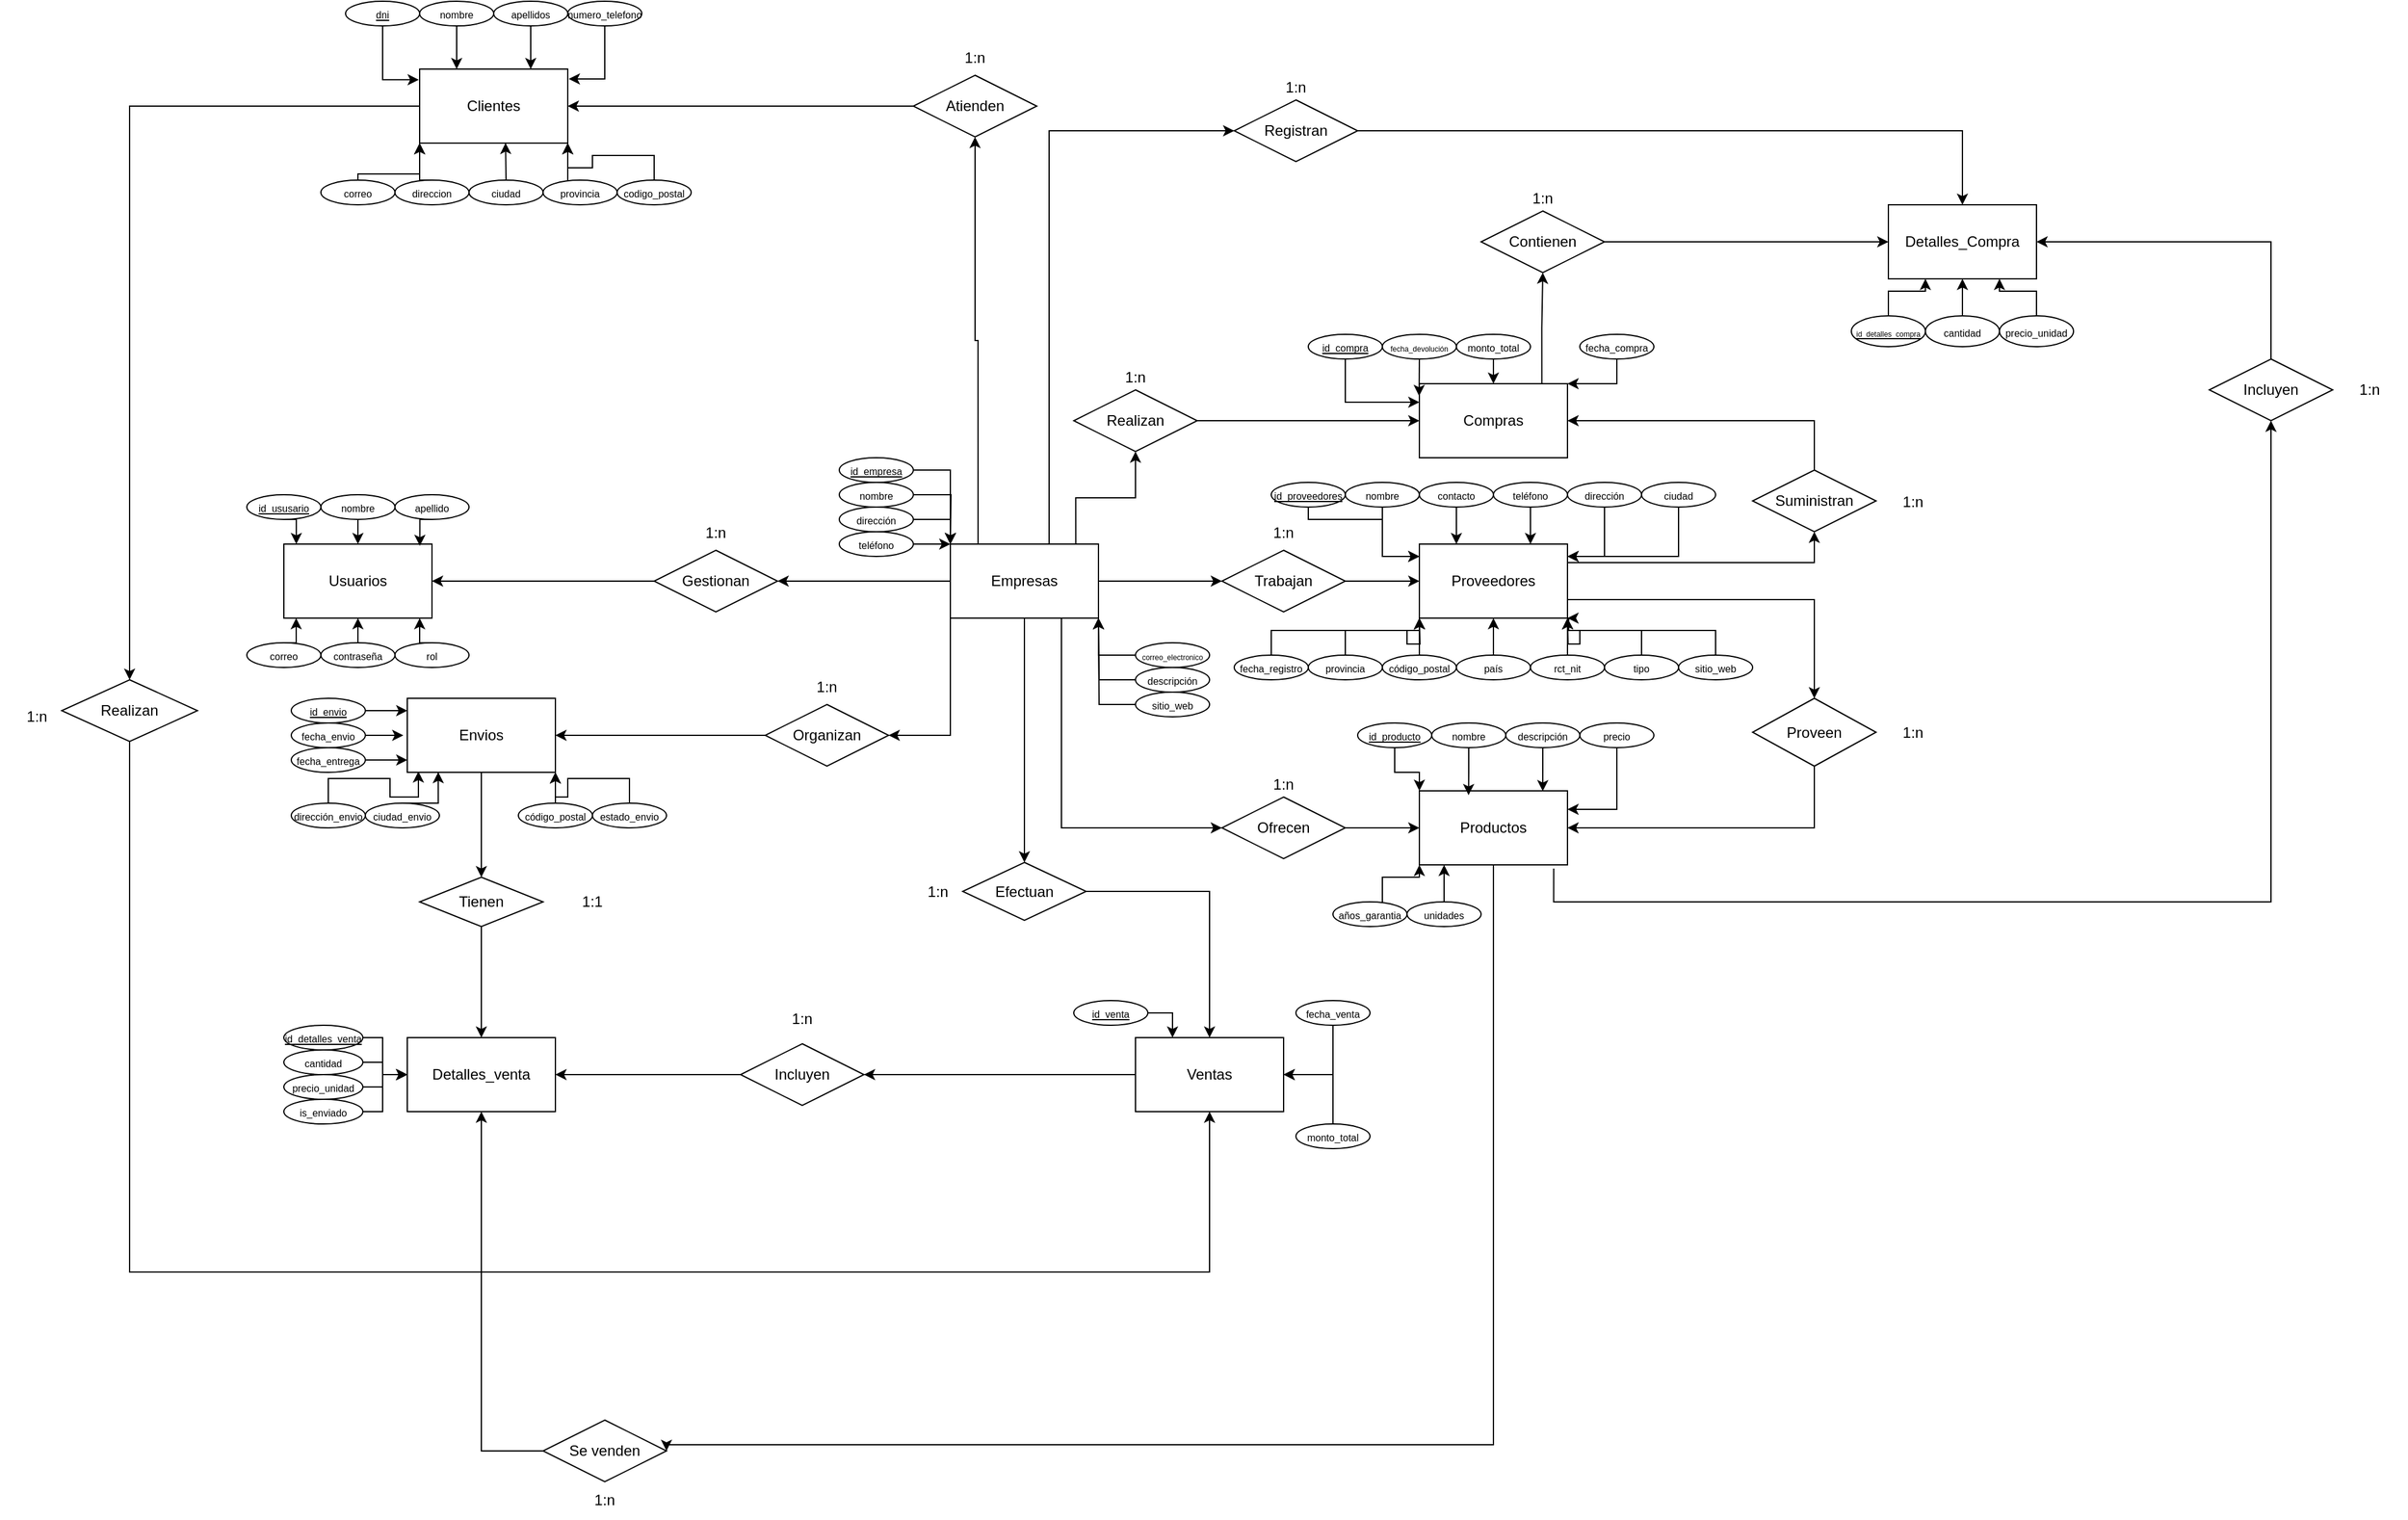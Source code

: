 <mxfile version="26.2.14">
  <diagram name="Página-1" id="iyX6btdqdAK2B7pVNfEv">
    <mxGraphModel dx="2570" dy="2477" grid="1" gridSize="10" guides="1" tooltips="1" connect="1" arrows="1" fold="1" page="1" pageScale="1" pageWidth="827" pageHeight="1169" math="0" shadow="0">
      <root>
        <mxCell id="0" />
        <mxCell id="1" parent="0" />
        <mxCell id="vxe2KzLnzvi5ExElpfic-13" value="" style="edgeStyle=orthogonalEdgeStyle;rounded=0;orthogonalLoop=1;jettySize=auto;html=1;" edge="1" parent="1" source="vxe2KzLnzvi5ExElpfic-1" target="vxe2KzLnzvi5ExElpfic-12">
          <mxGeometry relative="1" as="geometry" />
        </mxCell>
        <mxCell id="vxe2KzLnzvi5ExElpfic-16" value="" style="edgeStyle=orthogonalEdgeStyle;rounded=0;orthogonalLoop=1;jettySize=auto;html=1;exitX=0.187;exitY=0.053;exitDx=0;exitDy=0;exitPerimeter=0;" edge="1" parent="1" source="vxe2KzLnzvi5ExElpfic-1" target="vxe2KzLnzvi5ExElpfic-15">
          <mxGeometry relative="1" as="geometry" />
        </mxCell>
        <mxCell id="vxe2KzLnzvi5ExElpfic-20" value="" style="edgeStyle=orthogonalEdgeStyle;rounded=0;orthogonalLoop=1;jettySize=auto;html=1;" edge="1" parent="1" source="vxe2KzLnzvi5ExElpfic-1" target="vxe2KzLnzvi5ExElpfic-19">
          <mxGeometry relative="1" as="geometry" />
        </mxCell>
        <mxCell id="vxe2KzLnzvi5ExElpfic-23" style="edgeStyle=orthogonalEdgeStyle;rounded=0;orthogonalLoop=1;jettySize=auto;html=1;exitX=0.847;exitY=0.04;exitDx=0;exitDy=0;entryX=0.5;entryY=1;entryDx=0;entryDy=0;exitPerimeter=0;" edge="1" parent="1" source="vxe2KzLnzvi5ExElpfic-1" target="vxe2KzLnzvi5ExElpfic-22">
          <mxGeometry relative="1" as="geometry" />
        </mxCell>
        <mxCell id="vxe2KzLnzvi5ExElpfic-31" style="edgeStyle=orthogonalEdgeStyle;rounded=0;orthogonalLoop=1;jettySize=auto;html=1;exitX=0.75;exitY=1;exitDx=0;exitDy=0;entryX=0;entryY=0.5;entryDx=0;entryDy=0;" edge="1" parent="1" source="vxe2KzLnzvi5ExElpfic-1" target="vxe2KzLnzvi5ExElpfic-28">
          <mxGeometry relative="1" as="geometry" />
        </mxCell>
        <mxCell id="vxe2KzLnzvi5ExElpfic-43" style="edgeStyle=orthogonalEdgeStyle;rounded=0;orthogonalLoop=1;jettySize=auto;html=1;entryX=0;entryY=0.5;entryDx=0;entryDy=0;" edge="1" parent="1" source="vxe2KzLnzvi5ExElpfic-1" target="vxe2KzLnzvi5ExElpfic-42">
          <mxGeometry relative="1" as="geometry">
            <Array as="points">
              <mxPoint x="80" y="-85" />
            </Array>
          </mxGeometry>
        </mxCell>
        <mxCell id="vxe2KzLnzvi5ExElpfic-47" style="edgeStyle=orthogonalEdgeStyle;rounded=0;orthogonalLoop=1;jettySize=auto;html=1;entryX=0.5;entryY=0;entryDx=0;entryDy=0;" edge="1" parent="1" source="vxe2KzLnzvi5ExElpfic-1" target="vxe2KzLnzvi5ExElpfic-46">
          <mxGeometry relative="1" as="geometry" />
        </mxCell>
        <mxCell id="vxe2KzLnzvi5ExElpfic-55" style="edgeStyle=orthogonalEdgeStyle;rounded=0;orthogonalLoop=1;jettySize=auto;html=1;exitX=0;exitY=1;exitDx=0;exitDy=0;entryX=1;entryY=0.5;entryDx=0;entryDy=0;" edge="1" parent="1" source="vxe2KzLnzvi5ExElpfic-1" target="vxe2KzLnzvi5ExElpfic-54">
          <mxGeometry relative="1" as="geometry" />
        </mxCell>
        <mxCell id="vxe2KzLnzvi5ExElpfic-1" value="Empresas" style="rounded=0;whiteSpace=wrap;html=1;" vertex="1" parent="1">
          <mxGeometry y="250" width="120" height="60" as="geometry" />
        </mxCell>
        <mxCell id="vxe2KzLnzvi5ExElpfic-2" value="Usuarios" style="rounded=0;whiteSpace=wrap;html=1;" vertex="1" parent="1">
          <mxGeometry x="-540" y="250" width="120" height="60" as="geometry" />
        </mxCell>
        <mxCell id="vxe2KzLnzvi5ExElpfic-58" style="edgeStyle=orthogonalEdgeStyle;rounded=0;orthogonalLoop=1;jettySize=auto;html=1;exitX=0;exitY=0.5;exitDx=0;exitDy=0;" edge="1" parent="1" source="vxe2KzLnzvi5ExElpfic-3" target="vxe2KzLnzvi5ExElpfic-57">
          <mxGeometry relative="1" as="geometry" />
        </mxCell>
        <mxCell id="vxe2KzLnzvi5ExElpfic-3" value="Clientes" style="rounded=0;whiteSpace=wrap;html=1;" vertex="1" parent="1">
          <mxGeometry x="-430" y="-135" width="120" height="60" as="geometry" />
        </mxCell>
        <mxCell id="vxe2KzLnzvi5ExElpfic-26" style="edgeStyle=orthogonalEdgeStyle;rounded=0;orthogonalLoop=1;jettySize=auto;html=1;entryX=0.5;entryY=1;entryDx=0;entryDy=0;exitX=1;exitY=0.25;exitDx=0;exitDy=0;" edge="1" parent="1" source="vxe2KzLnzvi5ExElpfic-4" target="vxe2KzLnzvi5ExElpfic-25">
          <mxGeometry relative="1" as="geometry" />
        </mxCell>
        <mxCell id="vxe2KzLnzvi5ExElpfic-33" style="edgeStyle=orthogonalEdgeStyle;rounded=0;orthogonalLoop=1;jettySize=auto;html=1;exitX=1;exitY=0.75;exitDx=0;exitDy=0;entryX=0.5;entryY=0;entryDx=0;entryDy=0;" edge="1" parent="1" source="vxe2KzLnzvi5ExElpfic-4" target="vxe2KzLnzvi5ExElpfic-32">
          <mxGeometry relative="1" as="geometry" />
        </mxCell>
        <mxCell id="vxe2KzLnzvi5ExElpfic-4" value="Proveedores" style="rounded=0;whiteSpace=wrap;html=1;" vertex="1" parent="1">
          <mxGeometry x="380" y="250" width="120" height="60" as="geometry" />
        </mxCell>
        <mxCell id="vxe2KzLnzvi5ExElpfic-36" value="" style="edgeStyle=orthogonalEdgeStyle;rounded=0;orthogonalLoop=1;jettySize=auto;html=1;exitX=0.827;exitY=0.043;exitDx=0;exitDy=0;exitPerimeter=0;" edge="1" parent="1" source="vxe2KzLnzvi5ExElpfic-5" target="vxe2KzLnzvi5ExElpfic-35">
          <mxGeometry relative="1" as="geometry" />
        </mxCell>
        <mxCell id="vxe2KzLnzvi5ExElpfic-5" value="Compras" style="rounded=0;whiteSpace=wrap;html=1;" vertex="1" parent="1">
          <mxGeometry x="380" y="120" width="120" height="60" as="geometry" />
        </mxCell>
        <mxCell id="vxe2KzLnzvi5ExElpfic-68" style="edgeStyle=orthogonalEdgeStyle;rounded=0;orthogonalLoop=1;jettySize=auto;html=1;entryX=1;entryY=0.5;entryDx=0;entryDy=0;" edge="1" parent="1" source="vxe2KzLnzvi5ExElpfic-6" target="vxe2KzLnzvi5ExElpfic-65">
          <mxGeometry relative="1" as="geometry">
            <mxPoint x="-220" y="980" as="targetPoint" />
            <Array as="points">
              <mxPoint x="440" y="980" />
              <mxPoint x="-230" y="980" />
            </Array>
          </mxGeometry>
        </mxCell>
        <mxCell id="vxe2KzLnzvi5ExElpfic-6" value="Productos" style="rounded=0;whiteSpace=wrap;html=1;" vertex="1" parent="1">
          <mxGeometry x="380" y="450" width="120" height="60" as="geometry" />
        </mxCell>
        <mxCell id="vxe2KzLnzvi5ExElpfic-7" value="Detalles_Compra" style="rounded=0;whiteSpace=wrap;html=1;" vertex="1" parent="1">
          <mxGeometry x="760" y="-25" width="120" height="60" as="geometry" />
        </mxCell>
        <mxCell id="vxe2KzLnzvi5ExElpfic-60" style="edgeStyle=orthogonalEdgeStyle;rounded=0;orthogonalLoop=1;jettySize=auto;html=1;entryX=0.5;entryY=0;entryDx=0;entryDy=0;" edge="1" parent="1" source="vxe2KzLnzvi5ExElpfic-8" target="vxe2KzLnzvi5ExElpfic-50">
          <mxGeometry relative="1" as="geometry" />
        </mxCell>
        <mxCell id="vxe2KzLnzvi5ExElpfic-8" value="Envios" style="rounded=0;whiteSpace=wrap;html=1;" vertex="1" parent="1">
          <mxGeometry x="-440" y="375" width="120" height="60" as="geometry" />
        </mxCell>
        <mxCell id="vxe2KzLnzvi5ExElpfic-9" value="Ventas" style="rounded=0;whiteSpace=wrap;html=1;" vertex="1" parent="1">
          <mxGeometry x="150" y="650" width="120" height="60" as="geometry" />
        </mxCell>
        <mxCell id="vxe2KzLnzvi5ExElpfic-10" value="Detalles_venta" style="rounded=0;whiteSpace=wrap;html=1;" vertex="1" parent="1">
          <mxGeometry x="-440" y="650" width="120" height="60" as="geometry" />
        </mxCell>
        <mxCell id="vxe2KzLnzvi5ExElpfic-14" value="" style="edgeStyle=orthogonalEdgeStyle;rounded=0;orthogonalLoop=1;jettySize=auto;html=1;" edge="1" parent="1" source="vxe2KzLnzvi5ExElpfic-12" target="vxe2KzLnzvi5ExElpfic-2">
          <mxGeometry relative="1" as="geometry" />
        </mxCell>
        <mxCell id="vxe2KzLnzvi5ExElpfic-12" value="Gestionan" style="rhombus;whiteSpace=wrap;html=1;rounded=0;" vertex="1" parent="1">
          <mxGeometry x="-240" y="255" width="100" height="50" as="geometry" />
        </mxCell>
        <mxCell id="vxe2KzLnzvi5ExElpfic-17" style="edgeStyle=orthogonalEdgeStyle;rounded=0;orthogonalLoop=1;jettySize=auto;html=1;entryX=1;entryY=0.5;entryDx=0;entryDy=0;" edge="1" parent="1" source="vxe2KzLnzvi5ExElpfic-15" target="vxe2KzLnzvi5ExElpfic-3">
          <mxGeometry relative="1" as="geometry" />
        </mxCell>
        <mxCell id="vxe2KzLnzvi5ExElpfic-15" value="Atienden" style="rhombus;whiteSpace=wrap;html=1;rounded=0;" vertex="1" parent="1">
          <mxGeometry x="-30" y="-130" width="100" height="50" as="geometry" />
        </mxCell>
        <mxCell id="vxe2KzLnzvi5ExElpfic-21" style="edgeStyle=orthogonalEdgeStyle;rounded=0;orthogonalLoop=1;jettySize=auto;html=1;entryX=0;entryY=0.5;entryDx=0;entryDy=0;" edge="1" parent="1" source="vxe2KzLnzvi5ExElpfic-19" target="vxe2KzLnzvi5ExElpfic-4">
          <mxGeometry relative="1" as="geometry" />
        </mxCell>
        <mxCell id="vxe2KzLnzvi5ExElpfic-19" value="Trabajan" style="rhombus;whiteSpace=wrap;html=1;rounded=0;" vertex="1" parent="1">
          <mxGeometry x="220" y="255" width="100" height="50" as="geometry" />
        </mxCell>
        <mxCell id="vxe2KzLnzvi5ExElpfic-24" style="edgeStyle=orthogonalEdgeStyle;rounded=0;orthogonalLoop=1;jettySize=auto;html=1;entryX=0;entryY=0.5;entryDx=0;entryDy=0;" edge="1" parent="1" source="vxe2KzLnzvi5ExElpfic-22" target="vxe2KzLnzvi5ExElpfic-5">
          <mxGeometry relative="1" as="geometry" />
        </mxCell>
        <mxCell id="vxe2KzLnzvi5ExElpfic-22" value="Realizan" style="rhombus;whiteSpace=wrap;html=1;" vertex="1" parent="1">
          <mxGeometry x="100" y="125" width="100" height="50" as="geometry" />
        </mxCell>
        <mxCell id="vxe2KzLnzvi5ExElpfic-27" style="edgeStyle=orthogonalEdgeStyle;rounded=0;orthogonalLoop=1;jettySize=auto;html=1;entryX=1;entryY=0.5;entryDx=0;entryDy=0;exitX=0.5;exitY=0;exitDx=0;exitDy=0;" edge="1" parent="1" source="vxe2KzLnzvi5ExElpfic-25" target="vxe2KzLnzvi5ExElpfic-5">
          <mxGeometry relative="1" as="geometry" />
        </mxCell>
        <mxCell id="vxe2KzLnzvi5ExElpfic-25" value="Suministran" style="rhombus;whiteSpace=wrap;html=1;" vertex="1" parent="1">
          <mxGeometry x="650" y="190" width="100" height="50" as="geometry" />
        </mxCell>
        <mxCell id="vxe2KzLnzvi5ExElpfic-30" style="edgeStyle=orthogonalEdgeStyle;rounded=0;orthogonalLoop=1;jettySize=auto;html=1;" edge="1" parent="1" source="vxe2KzLnzvi5ExElpfic-28" target="vxe2KzLnzvi5ExElpfic-6">
          <mxGeometry relative="1" as="geometry">
            <Array as="points">
              <mxPoint x="330" y="480" />
              <mxPoint x="330" y="480" />
            </Array>
          </mxGeometry>
        </mxCell>
        <mxCell id="vxe2KzLnzvi5ExElpfic-28" value="Ofrecen" style="rhombus;whiteSpace=wrap;html=1;" vertex="1" parent="1">
          <mxGeometry x="220" y="455" width="100" height="50" as="geometry" />
        </mxCell>
        <mxCell id="vxe2KzLnzvi5ExElpfic-34" style="edgeStyle=orthogonalEdgeStyle;rounded=0;orthogonalLoop=1;jettySize=auto;html=1;entryX=1;entryY=0.5;entryDx=0;entryDy=0;" edge="1" parent="1" source="vxe2KzLnzvi5ExElpfic-32" target="vxe2KzLnzvi5ExElpfic-6">
          <mxGeometry relative="1" as="geometry">
            <Array as="points">
              <mxPoint x="700" y="480" />
            </Array>
          </mxGeometry>
        </mxCell>
        <mxCell id="vxe2KzLnzvi5ExElpfic-32" value="Proveen" style="rhombus;whiteSpace=wrap;html=1;" vertex="1" parent="1">
          <mxGeometry x="650" y="375" width="100" height="55" as="geometry" />
        </mxCell>
        <mxCell id="vxe2KzLnzvi5ExElpfic-37" style="edgeStyle=orthogonalEdgeStyle;rounded=0;orthogonalLoop=1;jettySize=auto;html=1;exitX=1;exitY=0.5;exitDx=0;exitDy=0;entryX=0;entryY=0.5;entryDx=0;entryDy=0;" edge="1" parent="1" source="vxe2KzLnzvi5ExElpfic-35" target="vxe2KzLnzvi5ExElpfic-7">
          <mxGeometry relative="1" as="geometry" />
        </mxCell>
        <mxCell id="vxe2KzLnzvi5ExElpfic-35" value="Contienen" style="rhombus;whiteSpace=wrap;html=1;rounded=0;" vertex="1" parent="1">
          <mxGeometry x="430" y="-20" width="100" height="50" as="geometry" />
        </mxCell>
        <mxCell id="vxe2KzLnzvi5ExElpfic-38" style="edgeStyle=orthogonalEdgeStyle;rounded=0;orthogonalLoop=1;jettySize=auto;html=1;exitX=0.907;exitY=1.05;exitDx=0;exitDy=0;exitPerimeter=0;entryX=0.5;entryY=1;entryDx=0;entryDy=0;" edge="1" parent="1" source="vxe2KzLnzvi5ExElpfic-6" target="vxe2KzLnzvi5ExElpfic-39">
          <mxGeometry relative="1" as="geometry">
            <mxPoint x="510" y="40" as="targetPoint" />
            <Array as="points">
              <mxPoint x="489" y="540" />
              <mxPoint x="1070" y="540" />
            </Array>
          </mxGeometry>
        </mxCell>
        <mxCell id="vxe2KzLnzvi5ExElpfic-40" style="edgeStyle=orthogonalEdgeStyle;rounded=0;orthogonalLoop=1;jettySize=auto;html=1;exitX=0.5;exitY=0;exitDx=0;exitDy=0;entryX=1;entryY=0.5;entryDx=0;entryDy=0;" edge="1" parent="1" source="vxe2KzLnzvi5ExElpfic-39" target="vxe2KzLnzvi5ExElpfic-7">
          <mxGeometry relative="1" as="geometry" />
        </mxCell>
        <mxCell id="vxe2KzLnzvi5ExElpfic-39" value="Incluyen" style="rhombus;whiteSpace=wrap;html=1;" vertex="1" parent="1">
          <mxGeometry x="1020" y="100" width="100" height="50" as="geometry" />
        </mxCell>
        <mxCell id="vxe2KzLnzvi5ExElpfic-44" style="edgeStyle=orthogonalEdgeStyle;rounded=0;orthogonalLoop=1;jettySize=auto;html=1;exitX=1;exitY=0.5;exitDx=0;exitDy=0;" edge="1" parent="1" source="vxe2KzLnzvi5ExElpfic-42" target="vxe2KzLnzvi5ExElpfic-7">
          <mxGeometry relative="1" as="geometry" />
        </mxCell>
        <mxCell id="vxe2KzLnzvi5ExElpfic-42" value="Registran" style="rhombus;whiteSpace=wrap;html=1;" vertex="1" parent="1">
          <mxGeometry x="230" y="-110" width="100" height="50" as="geometry" />
        </mxCell>
        <mxCell id="vxe2KzLnzvi5ExElpfic-48" style="edgeStyle=orthogonalEdgeStyle;rounded=0;orthogonalLoop=1;jettySize=auto;html=1;entryX=0.5;entryY=0;entryDx=0;entryDy=0;" edge="1" parent="1" source="vxe2KzLnzvi5ExElpfic-46" target="vxe2KzLnzvi5ExElpfic-9">
          <mxGeometry relative="1" as="geometry" />
        </mxCell>
        <mxCell id="vxe2KzLnzvi5ExElpfic-46" value="Efectuan" style="rhombus;whiteSpace=wrap;html=1;" vertex="1" parent="1">
          <mxGeometry x="10" y="508" width="100" height="47" as="geometry" />
        </mxCell>
        <mxCell id="vxe2KzLnzvi5ExElpfic-61" style="edgeStyle=orthogonalEdgeStyle;rounded=0;orthogonalLoop=1;jettySize=auto;html=1;exitX=0.5;exitY=1;exitDx=0;exitDy=0;entryX=0.5;entryY=0;entryDx=0;entryDy=0;" edge="1" parent="1" source="vxe2KzLnzvi5ExElpfic-50" target="vxe2KzLnzvi5ExElpfic-10">
          <mxGeometry relative="1" as="geometry" />
        </mxCell>
        <mxCell id="vxe2KzLnzvi5ExElpfic-50" value="Tienen" style="rhombus;whiteSpace=wrap;html=1;" vertex="1" parent="1">
          <mxGeometry x="-430" y="520" width="100" height="40" as="geometry" />
        </mxCell>
        <mxCell id="vxe2KzLnzvi5ExElpfic-56" style="edgeStyle=orthogonalEdgeStyle;rounded=0;orthogonalLoop=1;jettySize=auto;html=1;exitX=0;exitY=0.5;exitDx=0;exitDy=0;entryX=1;entryY=0.5;entryDx=0;entryDy=0;" edge="1" parent="1" source="vxe2KzLnzvi5ExElpfic-54" target="vxe2KzLnzvi5ExElpfic-8">
          <mxGeometry relative="1" as="geometry" />
        </mxCell>
        <mxCell id="vxe2KzLnzvi5ExElpfic-54" value="Organizan" style="rhombus;whiteSpace=wrap;html=1;" vertex="1" parent="1">
          <mxGeometry x="-150" y="380" width="100" height="50" as="geometry" />
        </mxCell>
        <mxCell id="vxe2KzLnzvi5ExElpfic-59" style="edgeStyle=orthogonalEdgeStyle;rounded=0;orthogonalLoop=1;jettySize=auto;html=1;exitX=0.5;exitY=1;exitDx=0;exitDy=0;entryX=0.5;entryY=1;entryDx=0;entryDy=0;" edge="1" parent="1" source="vxe2KzLnzvi5ExElpfic-57" target="vxe2KzLnzvi5ExElpfic-9">
          <mxGeometry relative="1" as="geometry">
            <Array as="points">
              <mxPoint x="-665" y="840" />
              <mxPoint x="210" y="840" />
            </Array>
          </mxGeometry>
        </mxCell>
        <mxCell id="vxe2KzLnzvi5ExElpfic-57" value="Realizan" style="rhombus;whiteSpace=wrap;html=1;" vertex="1" parent="1">
          <mxGeometry x="-720" y="360" width="110" height="50" as="geometry" />
        </mxCell>
        <mxCell id="vxe2KzLnzvi5ExElpfic-64" style="edgeStyle=orthogonalEdgeStyle;rounded=0;orthogonalLoop=1;jettySize=auto;html=1;exitX=0;exitY=0.5;exitDx=0;exitDy=0;entryX=1;entryY=0.5;entryDx=0;entryDy=0;" edge="1" parent="1" source="vxe2KzLnzvi5ExElpfic-62" target="vxe2KzLnzvi5ExElpfic-10">
          <mxGeometry relative="1" as="geometry" />
        </mxCell>
        <mxCell id="vxe2KzLnzvi5ExElpfic-62" value="Incluyen" style="rhombus;whiteSpace=wrap;html=1;" vertex="1" parent="1">
          <mxGeometry x="-170" y="655" width="100" height="50" as="geometry" />
        </mxCell>
        <mxCell id="vxe2KzLnzvi5ExElpfic-63" style="edgeStyle=orthogonalEdgeStyle;rounded=0;orthogonalLoop=1;jettySize=auto;html=1;entryX=1;entryY=0.5;entryDx=0;entryDy=0;" edge="1" parent="1" source="vxe2KzLnzvi5ExElpfic-9" target="vxe2KzLnzvi5ExElpfic-62">
          <mxGeometry relative="1" as="geometry" />
        </mxCell>
        <mxCell id="vxe2KzLnzvi5ExElpfic-69" style="edgeStyle=orthogonalEdgeStyle;rounded=0;orthogonalLoop=1;jettySize=auto;html=1;entryX=0.5;entryY=1;entryDx=0;entryDy=0;" edge="1" parent="1" source="vxe2KzLnzvi5ExElpfic-65" target="vxe2KzLnzvi5ExElpfic-10">
          <mxGeometry relative="1" as="geometry">
            <Array as="points">
              <mxPoint x="-380" y="985" />
            </Array>
          </mxGeometry>
        </mxCell>
        <mxCell id="vxe2KzLnzvi5ExElpfic-65" value="Se venden" style="rhombus;whiteSpace=wrap;html=1;rounded=0;" vertex="1" parent="1">
          <mxGeometry x="-330" y="960" width="100" height="50" as="geometry" />
        </mxCell>
        <mxCell id="vxe2KzLnzvi5ExElpfic-85" style="edgeStyle=orthogonalEdgeStyle;rounded=0;orthogonalLoop=1;jettySize=auto;html=1;exitX=0;exitY=0.5;exitDx=0;exitDy=0;entryX=1;entryY=1;entryDx=0;entryDy=0;" edge="1" parent="1" source="vxe2KzLnzvi5ExElpfic-74" target="vxe2KzLnzvi5ExElpfic-1">
          <mxGeometry relative="1" as="geometry" />
        </mxCell>
        <mxCell id="vxe2KzLnzvi5ExElpfic-74" value="&lt;font style=&quot;font-size: 6px;&quot;&gt;correo_electronico&lt;/font&gt;" style="ellipse;whiteSpace=wrap;html=1;" vertex="1" parent="1">
          <mxGeometry x="150" y="330" width="60" height="20" as="geometry" />
        </mxCell>
        <mxCell id="vxe2KzLnzvi5ExElpfic-86" style="edgeStyle=orthogonalEdgeStyle;rounded=0;orthogonalLoop=1;jettySize=auto;html=1;exitX=0;exitY=0.5;exitDx=0;exitDy=0;" edge="1" parent="1" source="vxe2KzLnzvi5ExElpfic-75">
          <mxGeometry relative="1" as="geometry">
            <mxPoint x="120" y="310" as="targetPoint" />
          </mxGeometry>
        </mxCell>
        <mxCell id="vxe2KzLnzvi5ExElpfic-75" value="&lt;font style=&quot;font-size: 8px;&quot;&gt;descripción&lt;/font&gt;" style="ellipse;whiteSpace=wrap;html=1;" vertex="1" parent="1">
          <mxGeometry x="150" y="350" width="60" height="20" as="geometry" />
        </mxCell>
        <mxCell id="vxe2KzLnzvi5ExElpfic-87" style="edgeStyle=orthogonalEdgeStyle;rounded=0;orthogonalLoop=1;jettySize=auto;html=1;exitX=0;exitY=0.5;exitDx=0;exitDy=0;" edge="1" parent="1" source="vxe2KzLnzvi5ExElpfic-76">
          <mxGeometry relative="1" as="geometry">
            <mxPoint x="120" y="310" as="targetPoint" />
          </mxGeometry>
        </mxCell>
        <mxCell id="vxe2KzLnzvi5ExElpfic-76" value="&lt;font style=&quot;font-size: 8px;&quot;&gt;sitio_web&lt;/font&gt;" style="ellipse;whiteSpace=wrap;html=1;" vertex="1" parent="1">
          <mxGeometry x="150" y="370" width="60" height="20" as="geometry" />
        </mxCell>
        <mxCell id="vxe2KzLnzvi5ExElpfic-81" style="edgeStyle=orthogonalEdgeStyle;rounded=0;orthogonalLoop=1;jettySize=auto;html=1;exitX=1;exitY=0.5;exitDx=0;exitDy=0;entryX=0;entryY=0;entryDx=0;entryDy=0;" edge="1" parent="1" source="vxe2KzLnzvi5ExElpfic-77" target="vxe2KzLnzvi5ExElpfic-1">
          <mxGeometry relative="1" as="geometry" />
        </mxCell>
        <mxCell id="vxe2KzLnzvi5ExElpfic-77" value="&lt;font style=&quot;font-size: 8px;&quot;&gt;&lt;u&gt;id_empresa&lt;/u&gt;&lt;/font&gt;" style="ellipse;whiteSpace=wrap;html=1;" vertex="1" parent="1">
          <mxGeometry x="-90" y="180" width="60" height="20" as="geometry" />
        </mxCell>
        <mxCell id="vxe2KzLnzvi5ExElpfic-82" style="edgeStyle=orthogonalEdgeStyle;rounded=0;orthogonalLoop=1;jettySize=auto;html=1;exitX=1;exitY=0.5;exitDx=0;exitDy=0;" edge="1" parent="1" source="vxe2KzLnzvi5ExElpfic-78">
          <mxGeometry relative="1" as="geometry">
            <mxPoint y="250" as="targetPoint" />
          </mxGeometry>
        </mxCell>
        <mxCell id="vxe2KzLnzvi5ExElpfic-78" value="&lt;font style=&quot;font-size: 8px;&quot;&gt;nombre&lt;/font&gt;" style="ellipse;whiteSpace=wrap;html=1;" vertex="1" parent="1">
          <mxGeometry x="-90" y="200" width="60" height="20" as="geometry" />
        </mxCell>
        <mxCell id="vxe2KzLnzvi5ExElpfic-83" style="edgeStyle=orthogonalEdgeStyle;rounded=0;orthogonalLoop=1;jettySize=auto;html=1;exitX=1;exitY=0.5;exitDx=0;exitDy=0;" edge="1" parent="1" source="vxe2KzLnzvi5ExElpfic-79">
          <mxGeometry relative="1" as="geometry">
            <mxPoint y="250" as="targetPoint" />
          </mxGeometry>
        </mxCell>
        <mxCell id="vxe2KzLnzvi5ExElpfic-79" value="&lt;font style=&quot;font-size: 8px;&quot;&gt;dirección&lt;/font&gt;" style="ellipse;whiteSpace=wrap;html=1;" vertex="1" parent="1">
          <mxGeometry x="-90" y="220" width="60" height="20" as="geometry" />
        </mxCell>
        <mxCell id="vxe2KzLnzvi5ExElpfic-84" style="edgeStyle=orthogonalEdgeStyle;rounded=0;orthogonalLoop=1;jettySize=auto;html=1;exitX=1;exitY=0.5;exitDx=0;exitDy=0;" edge="1" parent="1" source="vxe2KzLnzvi5ExElpfic-80">
          <mxGeometry relative="1" as="geometry">
            <mxPoint y="250" as="targetPoint" />
          </mxGeometry>
        </mxCell>
        <mxCell id="vxe2KzLnzvi5ExElpfic-80" value="&lt;font style=&quot;font-size: 8px;&quot;&gt;teléfono&lt;/font&gt;" style="ellipse;whiteSpace=wrap;html=1;" vertex="1" parent="1">
          <mxGeometry x="-90" y="240" width="60" height="20" as="geometry" />
        </mxCell>
        <mxCell id="vxe2KzLnzvi5ExElpfic-90" value="&lt;font style=&quot;font-size: 8px;&quot;&gt;rol&lt;/font&gt;" style="ellipse;whiteSpace=wrap;html=1;" vertex="1" parent="1">
          <mxGeometry x="-450" y="330" width="60" height="20" as="geometry" />
        </mxCell>
        <mxCell id="vxe2KzLnzvi5ExElpfic-103" style="edgeStyle=orthogonalEdgeStyle;rounded=0;orthogonalLoop=1;jettySize=auto;html=1;exitX=0.5;exitY=0;exitDx=0;exitDy=0;entryX=0.5;entryY=1;entryDx=0;entryDy=0;" edge="1" parent="1" source="vxe2KzLnzvi5ExElpfic-91" target="vxe2KzLnzvi5ExElpfic-2">
          <mxGeometry relative="1" as="geometry" />
        </mxCell>
        <mxCell id="vxe2KzLnzvi5ExElpfic-91" value="&lt;font style=&quot;font-size: 8px;&quot;&gt;contraseña&lt;/font&gt;" style="ellipse;whiteSpace=wrap;html=1;" vertex="1" parent="1">
          <mxGeometry x="-510" y="330" width="60" height="20" as="geometry" />
        </mxCell>
        <mxCell id="vxe2KzLnzvi5ExElpfic-92" value="&lt;font style=&quot;font-size: 8px;&quot;&gt;correo&lt;/font&gt;" style="ellipse;whiteSpace=wrap;html=1;" vertex="1" parent="1">
          <mxGeometry x="-570" y="330" width="60" height="20" as="geometry" />
        </mxCell>
        <mxCell id="vxe2KzLnzvi5ExElpfic-93" value="&lt;font style=&quot;font-size: 8px;&quot;&gt;&lt;u&gt;id_ususario&lt;/u&gt;&lt;/font&gt;" style="ellipse;whiteSpace=wrap;html=1;" vertex="1" parent="1">
          <mxGeometry x="-570" y="210" width="60" height="20" as="geometry" />
        </mxCell>
        <mxCell id="vxe2KzLnzvi5ExElpfic-101" style="edgeStyle=orthogonalEdgeStyle;rounded=0;orthogonalLoop=1;jettySize=auto;html=1;exitX=0.5;exitY=1;exitDx=0;exitDy=0;entryX=0.5;entryY=0;entryDx=0;entryDy=0;" edge="1" parent="1" source="vxe2KzLnzvi5ExElpfic-94" target="vxe2KzLnzvi5ExElpfic-2">
          <mxGeometry relative="1" as="geometry" />
        </mxCell>
        <mxCell id="vxe2KzLnzvi5ExElpfic-94" value="&lt;font style=&quot;font-size: 8px;&quot;&gt;nombre&lt;/font&gt;" style="ellipse;whiteSpace=wrap;html=1;" vertex="1" parent="1">
          <mxGeometry x="-510" y="210" width="60" height="20" as="geometry" />
        </mxCell>
        <mxCell id="vxe2KzLnzvi5ExElpfic-96" value="&lt;font style=&quot;font-size: 8px;&quot;&gt;apellido&lt;/font&gt;" style="ellipse;whiteSpace=wrap;html=1;" vertex="1" parent="1">
          <mxGeometry x="-450" y="210" width="60" height="20" as="geometry" />
        </mxCell>
        <mxCell id="vxe2KzLnzvi5ExElpfic-98" style="edgeStyle=orthogonalEdgeStyle;rounded=0;orthogonalLoop=1;jettySize=auto;html=1;exitX=0.5;exitY=1;exitDx=0;exitDy=0;entryX=0.084;entryY=0;entryDx=0;entryDy=0;entryPerimeter=0;" edge="1" parent="1" source="vxe2KzLnzvi5ExElpfic-93" target="vxe2KzLnzvi5ExElpfic-2">
          <mxGeometry relative="1" as="geometry" />
        </mxCell>
        <mxCell id="vxe2KzLnzvi5ExElpfic-100" style="edgeStyle=orthogonalEdgeStyle;rounded=0;orthogonalLoop=1;jettySize=auto;html=1;exitX=0.5;exitY=1;exitDx=0;exitDy=0;entryX=0.918;entryY=0.024;entryDx=0;entryDy=0;entryPerimeter=0;" edge="1" parent="1" source="vxe2KzLnzvi5ExElpfic-96" target="vxe2KzLnzvi5ExElpfic-2">
          <mxGeometry relative="1" as="geometry" />
        </mxCell>
        <mxCell id="vxe2KzLnzvi5ExElpfic-104" style="edgeStyle=orthogonalEdgeStyle;rounded=0;orthogonalLoop=1;jettySize=auto;html=1;exitX=0.5;exitY=0;exitDx=0;exitDy=0;entryX=0.083;entryY=1;entryDx=0;entryDy=0;entryPerimeter=0;" edge="1" parent="1" source="vxe2KzLnzvi5ExElpfic-92" target="vxe2KzLnzvi5ExElpfic-2">
          <mxGeometry relative="1" as="geometry" />
        </mxCell>
        <mxCell id="vxe2KzLnzvi5ExElpfic-105" style="edgeStyle=orthogonalEdgeStyle;rounded=0;orthogonalLoop=1;jettySize=auto;html=1;exitX=0.5;exitY=0;exitDx=0;exitDy=0;entryX=0.917;entryY=1;entryDx=0;entryDy=0;entryPerimeter=0;" edge="1" parent="1" source="vxe2KzLnzvi5ExElpfic-90" target="vxe2KzLnzvi5ExElpfic-2">
          <mxGeometry relative="1" as="geometry" />
        </mxCell>
        <mxCell id="vxe2KzLnzvi5ExElpfic-128" style="edgeStyle=orthogonalEdgeStyle;rounded=0;orthogonalLoop=1;jettySize=auto;html=1;exitX=0.5;exitY=0;exitDx=0;exitDy=0;entryX=1;entryY=1;entryDx=0;entryDy=0;" edge="1" parent="1" source="vxe2KzLnzvi5ExElpfic-110" target="vxe2KzLnzvi5ExElpfic-3">
          <mxGeometry relative="1" as="geometry">
            <mxPoint x="-310" y="-70" as="targetPoint" />
          </mxGeometry>
        </mxCell>
        <mxCell id="vxe2KzLnzvi5ExElpfic-110" value="&lt;font style=&quot;font-size: 8px;&quot;&gt;codigo_postal&lt;/font&gt;" style="ellipse;whiteSpace=wrap;html=1;" vertex="1" parent="1">
          <mxGeometry x="-270" y="-45" width="60" height="20" as="geometry" />
        </mxCell>
        <mxCell id="vxe2KzLnzvi5ExElpfic-125" style="edgeStyle=orthogonalEdgeStyle;rounded=0;orthogonalLoop=1;jettySize=auto;html=1;entryX=0;entryY=1;entryDx=0;entryDy=0;" edge="1" parent="1" source="vxe2KzLnzvi5ExElpfic-111" target="vxe2KzLnzvi5ExElpfic-3">
          <mxGeometry relative="1" as="geometry">
            <Array as="points">
              <mxPoint x="-480" y="-50" />
              <mxPoint x="-430" y="-50" />
            </Array>
          </mxGeometry>
        </mxCell>
        <mxCell id="vxe2KzLnzvi5ExElpfic-111" value="&lt;font style=&quot;font-size: 8px;&quot;&gt;correo&lt;/font&gt;" style="ellipse;whiteSpace=wrap;html=1;" vertex="1" parent="1">
          <mxGeometry x="-510" y="-45" width="60" height="20" as="geometry" />
        </mxCell>
        <mxCell id="vxe2KzLnzvi5ExElpfic-124" style="edgeStyle=orthogonalEdgeStyle;rounded=0;orthogonalLoop=1;jettySize=auto;html=1;exitX=0.5;exitY=0;exitDx=0;exitDy=0;entryX=0;entryY=1;entryDx=0;entryDy=0;" edge="1" parent="1" source="vxe2KzLnzvi5ExElpfic-112" target="vxe2KzLnzvi5ExElpfic-3">
          <mxGeometry relative="1" as="geometry">
            <mxPoint x="-430" y="-70" as="targetPoint" />
            <Array as="points">
              <mxPoint x="-430" y="-45" />
            </Array>
          </mxGeometry>
        </mxCell>
        <mxCell id="vxe2KzLnzvi5ExElpfic-112" value="&lt;font style=&quot;font-size: 8px;&quot;&gt;direccion&lt;/font&gt;" style="ellipse;whiteSpace=wrap;html=1;" vertex="1" parent="1">
          <mxGeometry x="-450" y="-45" width="60" height="20" as="geometry" />
        </mxCell>
        <mxCell id="vxe2KzLnzvi5ExElpfic-113" value="&lt;font style=&quot;font-size: 8px;&quot;&gt;ciudad&lt;/font&gt;" style="ellipse;whiteSpace=wrap;html=1;" vertex="1" parent="1">
          <mxGeometry x="-390" y="-45" width="60" height="20" as="geometry" />
        </mxCell>
        <mxCell id="vxe2KzLnzvi5ExElpfic-127" style="edgeStyle=orthogonalEdgeStyle;rounded=0;orthogonalLoop=1;jettySize=auto;html=1;entryX=1;entryY=1;entryDx=0;entryDy=0;" edge="1" parent="1" source="vxe2KzLnzvi5ExElpfic-114" target="vxe2KzLnzvi5ExElpfic-3">
          <mxGeometry relative="1" as="geometry">
            <Array as="points">
              <mxPoint x="-310" y="-50" />
              <mxPoint x="-310" y="-50" />
            </Array>
          </mxGeometry>
        </mxCell>
        <mxCell id="vxe2KzLnzvi5ExElpfic-114" value="&lt;font style=&quot;font-size: 8px;&quot;&gt;provincia&lt;/font&gt;" style="ellipse;whiteSpace=wrap;html=1;" vertex="1" parent="1">
          <mxGeometry x="-330" y="-45" width="60" height="20" as="geometry" />
        </mxCell>
        <mxCell id="vxe2KzLnzvi5ExElpfic-122" style="edgeStyle=orthogonalEdgeStyle;rounded=0;orthogonalLoop=1;jettySize=auto;html=1;entryX=1.007;entryY=0.133;entryDx=0;entryDy=0;entryPerimeter=0;" edge="1" parent="1" source="vxe2KzLnzvi5ExElpfic-115" target="vxe2KzLnzvi5ExElpfic-3">
          <mxGeometry relative="1" as="geometry" />
        </mxCell>
        <mxCell id="vxe2KzLnzvi5ExElpfic-115" value="&lt;font style=&quot;font-size: 8px;&quot;&gt;numero_telefono&lt;/font&gt;" style="ellipse;whiteSpace=wrap;html=1;" vertex="1" parent="1">
          <mxGeometry x="-310" y="-190" width="60" height="20" as="geometry" />
        </mxCell>
        <mxCell id="vxe2KzLnzvi5ExElpfic-121" style="edgeStyle=orthogonalEdgeStyle;rounded=0;orthogonalLoop=1;jettySize=auto;html=1;entryX=0.75;entryY=0;entryDx=0;entryDy=0;" edge="1" parent="1" source="vxe2KzLnzvi5ExElpfic-116" target="vxe2KzLnzvi5ExElpfic-3">
          <mxGeometry relative="1" as="geometry" />
        </mxCell>
        <mxCell id="vxe2KzLnzvi5ExElpfic-116" value="&lt;font style=&quot;font-size: 8px;&quot;&gt;apellidos&lt;/font&gt;" style="ellipse;whiteSpace=wrap;html=1;" vertex="1" parent="1">
          <mxGeometry x="-370" y="-190" width="60" height="20" as="geometry" />
        </mxCell>
        <mxCell id="vxe2KzLnzvi5ExElpfic-117" value="&lt;font style=&quot;font-size: 8px;&quot;&gt;&lt;u&gt;dni&lt;/u&gt;&lt;/font&gt;" style="ellipse;whiteSpace=wrap;html=1;" vertex="1" parent="1">
          <mxGeometry x="-490" y="-190" width="60" height="20" as="geometry" />
        </mxCell>
        <mxCell id="vxe2KzLnzvi5ExElpfic-120" style="edgeStyle=orthogonalEdgeStyle;rounded=0;orthogonalLoop=1;jettySize=auto;html=1;exitX=0.5;exitY=1;exitDx=0;exitDy=0;entryX=0.25;entryY=0;entryDx=0;entryDy=0;" edge="1" parent="1" source="vxe2KzLnzvi5ExElpfic-118" target="vxe2KzLnzvi5ExElpfic-3">
          <mxGeometry relative="1" as="geometry" />
        </mxCell>
        <mxCell id="vxe2KzLnzvi5ExElpfic-118" value="&lt;font style=&quot;font-size: 8px;&quot;&gt;nombre&lt;/font&gt;" style="ellipse;whiteSpace=wrap;html=1;" vertex="1" parent="1">
          <mxGeometry x="-430" y="-190" width="60" height="20" as="geometry" />
        </mxCell>
        <mxCell id="vxe2KzLnzvi5ExElpfic-119" style="edgeStyle=orthogonalEdgeStyle;rounded=0;orthogonalLoop=1;jettySize=auto;html=1;entryX=-0.006;entryY=0.144;entryDx=0;entryDy=0;entryPerimeter=0;" edge="1" parent="1" source="vxe2KzLnzvi5ExElpfic-117" target="vxe2KzLnzvi5ExElpfic-3">
          <mxGeometry relative="1" as="geometry" />
        </mxCell>
        <mxCell id="vxe2KzLnzvi5ExElpfic-126" style="edgeStyle=orthogonalEdgeStyle;rounded=0;orthogonalLoop=1;jettySize=auto;html=1;exitX=0.5;exitY=0;exitDx=0;exitDy=0;entryX=0.58;entryY=0.997;entryDx=0;entryDy=0;entryPerimeter=0;" edge="1" parent="1" source="vxe2KzLnzvi5ExElpfic-113" target="vxe2KzLnzvi5ExElpfic-3">
          <mxGeometry relative="1" as="geometry" />
        </mxCell>
        <mxCell id="vxe2KzLnzvi5ExElpfic-153" style="edgeStyle=orthogonalEdgeStyle;rounded=0;orthogonalLoop=1;jettySize=auto;html=1;exitX=0.5;exitY=0;exitDx=0;exitDy=0;entryX=0;entryY=1;entryDx=0;entryDy=0;" edge="1" parent="1" source="vxe2KzLnzvi5ExElpfic-130" target="vxe2KzLnzvi5ExElpfic-4">
          <mxGeometry relative="1" as="geometry">
            <Array as="points">
              <mxPoint x="260" y="320" />
              <mxPoint x="380" y="320" />
            </Array>
          </mxGeometry>
        </mxCell>
        <mxCell id="vxe2KzLnzvi5ExElpfic-130" value="&lt;font style=&quot;font-size: 8px;&quot;&gt;fecha_registro&lt;/font&gt;" style="ellipse;whiteSpace=wrap;html=1;" vertex="1" parent="1">
          <mxGeometry x="230" y="340" width="60" height="20" as="geometry" />
        </mxCell>
        <mxCell id="vxe2KzLnzvi5ExElpfic-154" style="edgeStyle=orthogonalEdgeStyle;rounded=0;orthogonalLoop=1;jettySize=auto;html=1;exitX=0.5;exitY=0;exitDx=0;exitDy=0;" edge="1" parent="1" source="vxe2KzLnzvi5ExElpfic-132">
          <mxGeometry relative="1" as="geometry">
            <mxPoint x="380" y="310" as="targetPoint" />
          </mxGeometry>
        </mxCell>
        <mxCell id="vxe2KzLnzvi5ExElpfic-132" value="&lt;font style=&quot;font-size: 8px;&quot;&gt;provincia&lt;/font&gt;" style="ellipse;whiteSpace=wrap;html=1;" vertex="1" parent="1">
          <mxGeometry x="290" y="340" width="60" height="20" as="geometry" />
        </mxCell>
        <mxCell id="vxe2KzLnzvi5ExElpfic-158" style="edgeStyle=orthogonalEdgeStyle;rounded=0;orthogonalLoop=1;jettySize=auto;html=1;exitX=0.5;exitY=0;exitDx=0;exitDy=0;" edge="1" parent="1" source="vxe2KzLnzvi5ExElpfic-133">
          <mxGeometry relative="1" as="geometry">
            <mxPoint x="500.0" y="310" as="targetPoint" />
          </mxGeometry>
        </mxCell>
        <mxCell id="vxe2KzLnzvi5ExElpfic-133" value="&lt;font style=&quot;font-size: 8px;&quot;&gt;tipo&lt;/font&gt;" style="ellipse;whiteSpace=wrap;html=1;" vertex="1" parent="1">
          <mxGeometry x="530" y="340" width="60" height="20" as="geometry" />
        </mxCell>
        <mxCell id="vxe2KzLnzvi5ExElpfic-157" style="edgeStyle=orthogonalEdgeStyle;rounded=0;orthogonalLoop=1;jettySize=auto;html=1;exitX=0.5;exitY=0;exitDx=0;exitDy=0;entryX=1;entryY=1;entryDx=0;entryDy=0;" edge="1" parent="1" source="vxe2KzLnzvi5ExElpfic-134" target="vxe2KzLnzvi5ExElpfic-4">
          <mxGeometry relative="1" as="geometry" />
        </mxCell>
        <mxCell id="vxe2KzLnzvi5ExElpfic-134" value="&lt;font style=&quot;font-size: 8px;&quot;&gt;rct_nit&lt;/font&gt;" style="ellipse;whiteSpace=wrap;html=1;" vertex="1" parent="1">
          <mxGeometry x="470" y="340" width="60" height="20" as="geometry" />
        </mxCell>
        <mxCell id="vxe2KzLnzvi5ExElpfic-156" style="edgeStyle=orthogonalEdgeStyle;rounded=0;orthogonalLoop=1;jettySize=auto;html=1;exitX=0.5;exitY=0;exitDx=0;exitDy=0;entryX=0.5;entryY=1;entryDx=0;entryDy=0;" edge="1" parent="1" source="vxe2KzLnzvi5ExElpfic-135" target="vxe2KzLnzvi5ExElpfic-4">
          <mxGeometry relative="1" as="geometry" />
        </mxCell>
        <mxCell id="vxe2KzLnzvi5ExElpfic-135" value="&lt;font style=&quot;font-size: 8px;&quot;&gt;país&lt;/font&gt;" style="ellipse;whiteSpace=wrap;html=1;" vertex="1" parent="1">
          <mxGeometry x="410" y="340" width="60" height="20" as="geometry" />
        </mxCell>
        <mxCell id="vxe2KzLnzvi5ExElpfic-155" style="edgeStyle=orthogonalEdgeStyle;rounded=0;orthogonalLoop=1;jettySize=auto;html=1;exitX=0.5;exitY=0;exitDx=0;exitDy=0;" edge="1" parent="1" source="vxe2KzLnzvi5ExElpfic-136">
          <mxGeometry relative="1" as="geometry">
            <mxPoint x="380" y="310" as="targetPoint" />
          </mxGeometry>
        </mxCell>
        <mxCell id="vxe2KzLnzvi5ExElpfic-136" value="&lt;font style=&quot;font-size: 8px;&quot;&gt;código_postal&lt;/font&gt;" style="ellipse;whiteSpace=wrap;html=1;" vertex="1" parent="1">
          <mxGeometry x="350" y="340" width="60" height="20" as="geometry" />
        </mxCell>
        <mxCell id="vxe2KzLnzvi5ExElpfic-150" style="edgeStyle=orthogonalEdgeStyle;rounded=0;orthogonalLoop=1;jettySize=auto;html=1;exitX=0.5;exitY=1;exitDx=0;exitDy=0;" edge="1" parent="1" source="vxe2KzLnzvi5ExElpfic-137">
          <mxGeometry relative="1" as="geometry">
            <mxPoint x="500" y="260" as="targetPoint" />
            <Array as="points">
              <mxPoint x="590" y="260" />
            </Array>
          </mxGeometry>
        </mxCell>
        <mxCell id="vxe2KzLnzvi5ExElpfic-137" value="&lt;font style=&quot;font-size: 8px;&quot;&gt;ciudad&lt;/font&gt;" style="ellipse;whiteSpace=wrap;html=1;" vertex="1" parent="1">
          <mxGeometry x="560" y="200" width="60" height="20" as="geometry" />
        </mxCell>
        <mxCell id="vxe2KzLnzvi5ExElpfic-138" value="&lt;font style=&quot;font-size: 8px;&quot;&gt;dirección&lt;/font&gt;" style="ellipse;whiteSpace=wrap;html=1;" vertex="1" parent="1">
          <mxGeometry x="500" y="200" width="60" height="20" as="geometry" />
        </mxCell>
        <mxCell id="vxe2KzLnzvi5ExElpfic-148" style="edgeStyle=orthogonalEdgeStyle;rounded=0;orthogonalLoop=1;jettySize=auto;html=1;entryX=0.75;entryY=0;entryDx=0;entryDy=0;" edge="1" parent="1" source="vxe2KzLnzvi5ExElpfic-139" target="vxe2KzLnzvi5ExElpfic-4">
          <mxGeometry relative="1" as="geometry" />
        </mxCell>
        <mxCell id="vxe2KzLnzvi5ExElpfic-139" value="&lt;font style=&quot;font-size: 8px;&quot;&gt;teléfono&lt;/font&gt;" style="ellipse;whiteSpace=wrap;html=1;" vertex="1" parent="1">
          <mxGeometry x="440" y="200" width="60" height="20" as="geometry" />
        </mxCell>
        <mxCell id="vxe2KzLnzvi5ExElpfic-147" style="edgeStyle=orthogonalEdgeStyle;rounded=0;orthogonalLoop=1;jettySize=auto;html=1;entryX=0.25;entryY=0;entryDx=0;entryDy=0;" edge="1" parent="1" source="vxe2KzLnzvi5ExElpfic-140" target="vxe2KzLnzvi5ExElpfic-4">
          <mxGeometry relative="1" as="geometry" />
        </mxCell>
        <mxCell id="vxe2KzLnzvi5ExElpfic-140" value="&lt;font style=&quot;font-size: 8px;&quot;&gt;contacto&lt;/font&gt;" style="ellipse;whiteSpace=wrap;html=1;" vertex="1" parent="1">
          <mxGeometry x="380" y="200" width="60" height="20" as="geometry" />
        </mxCell>
        <mxCell id="vxe2KzLnzvi5ExElpfic-141" value="&lt;font style=&quot;font-size: 8px;&quot;&gt;nombre&lt;/font&gt;" style="ellipse;whiteSpace=wrap;html=1;" vertex="1" parent="1">
          <mxGeometry x="320" y="200" width="60" height="20" as="geometry" />
        </mxCell>
        <mxCell id="vxe2KzLnzvi5ExElpfic-142" value="&lt;font style=&quot;font-size: 8px;&quot;&gt;&lt;u&gt;id_proveedores&lt;/u&gt;&lt;/font&gt;" style="ellipse;whiteSpace=wrap;html=1;" vertex="1" parent="1">
          <mxGeometry x="260" y="200" width="60" height="20" as="geometry" />
        </mxCell>
        <mxCell id="vxe2KzLnzvi5ExElpfic-160" style="edgeStyle=orthogonalEdgeStyle;rounded=0;orthogonalLoop=1;jettySize=auto;html=1;exitX=0.5;exitY=0;exitDx=0;exitDy=0;" edge="1" parent="1" source="vxe2KzLnzvi5ExElpfic-143">
          <mxGeometry relative="1" as="geometry">
            <mxPoint x="500.0" y="310" as="targetPoint" />
            <Array as="points">
              <mxPoint x="620" y="320" />
              <mxPoint x="501" y="320" />
              <mxPoint x="501" y="310" />
            </Array>
          </mxGeometry>
        </mxCell>
        <mxCell id="vxe2KzLnzvi5ExElpfic-143" value="&lt;font style=&quot;font-size: 8px;&quot;&gt;sitio_web&lt;/font&gt;" style="ellipse;whiteSpace=wrap;html=1;" vertex="1" parent="1">
          <mxGeometry x="590" y="340" width="60" height="20" as="geometry" />
        </mxCell>
        <mxCell id="vxe2KzLnzvi5ExElpfic-144" style="edgeStyle=orthogonalEdgeStyle;rounded=0;orthogonalLoop=1;jettySize=auto;html=1;entryX=0;entryY=0.167;entryDx=0;entryDy=0;entryPerimeter=0;" edge="1" parent="1" source="vxe2KzLnzvi5ExElpfic-142" target="vxe2KzLnzvi5ExElpfic-4">
          <mxGeometry relative="1" as="geometry">
            <Array as="points">
              <mxPoint x="290" y="230" />
              <mxPoint x="350" y="230" />
              <mxPoint x="350" y="260" />
            </Array>
          </mxGeometry>
        </mxCell>
        <mxCell id="vxe2KzLnzvi5ExElpfic-146" style="edgeStyle=orthogonalEdgeStyle;rounded=0;orthogonalLoop=1;jettySize=auto;html=1;exitX=0.5;exitY=1;exitDx=0;exitDy=0;" edge="1" parent="1" source="vxe2KzLnzvi5ExElpfic-141">
          <mxGeometry relative="1" as="geometry">
            <mxPoint x="380" y="260" as="targetPoint" />
            <Array as="points">
              <mxPoint x="350" y="260" />
              <mxPoint x="380" y="260" />
            </Array>
          </mxGeometry>
        </mxCell>
        <mxCell id="vxe2KzLnzvi5ExElpfic-149" style="edgeStyle=orthogonalEdgeStyle;rounded=0;orthogonalLoop=1;jettySize=auto;html=1;exitX=0.5;exitY=1;exitDx=0;exitDy=0;entryX=1;entryY=0.167;entryDx=0;entryDy=0;entryPerimeter=0;" edge="1" parent="1" source="vxe2KzLnzvi5ExElpfic-138" target="vxe2KzLnzvi5ExElpfic-4">
          <mxGeometry relative="1" as="geometry" />
        </mxCell>
        <mxCell id="vxe2KzLnzvi5ExElpfic-168" style="edgeStyle=orthogonalEdgeStyle;rounded=0;orthogonalLoop=1;jettySize=auto;html=1;entryX=1;entryY=0;entryDx=0;entryDy=0;" edge="1" parent="1" source="vxe2KzLnzvi5ExElpfic-161" target="vxe2KzLnzvi5ExElpfic-5">
          <mxGeometry relative="1" as="geometry">
            <Array as="points">
              <mxPoint x="540" y="120" />
            </Array>
          </mxGeometry>
        </mxCell>
        <mxCell id="vxe2KzLnzvi5ExElpfic-161" value="&lt;font style=&quot;font-size: 8px;&quot;&gt;fecha_compra&lt;/font&gt;" style="ellipse;whiteSpace=wrap;html=1;" vertex="1" parent="1">
          <mxGeometry x="510" y="80" width="60" height="20" as="geometry" />
        </mxCell>
        <mxCell id="vxe2KzLnzvi5ExElpfic-165" style="edgeStyle=orthogonalEdgeStyle;rounded=0;orthogonalLoop=1;jettySize=auto;html=1;exitX=0.5;exitY=1;exitDx=0;exitDy=0;entryX=0;entryY=0.25;entryDx=0;entryDy=0;" edge="1" parent="1" source="vxe2KzLnzvi5ExElpfic-162" target="vxe2KzLnzvi5ExElpfic-5">
          <mxGeometry relative="1" as="geometry" />
        </mxCell>
        <mxCell id="vxe2KzLnzvi5ExElpfic-162" value="&lt;font style=&quot;font-size: 8px;&quot;&gt;&lt;u&gt;id_compra&lt;/u&gt;&lt;/font&gt;" style="ellipse;whiteSpace=wrap;html=1;" vertex="1" parent="1">
          <mxGeometry x="290" y="80" width="60" height="20" as="geometry" />
        </mxCell>
        <mxCell id="vxe2KzLnzvi5ExElpfic-166" style="edgeStyle=orthogonalEdgeStyle;rounded=0;orthogonalLoop=1;jettySize=auto;html=1;exitX=0.5;exitY=1;exitDx=0;exitDy=0;" edge="1" parent="1" source="vxe2KzLnzvi5ExElpfic-163">
          <mxGeometry relative="1" as="geometry">
            <mxPoint x="379.8" y="130" as="targetPoint" />
          </mxGeometry>
        </mxCell>
        <mxCell id="vxe2KzLnzvi5ExElpfic-163" value="&lt;font style=&quot;font-size: 6px;&quot;&gt;fecha_devolución&lt;/font&gt;" style="ellipse;whiteSpace=wrap;html=1;" vertex="1" parent="1">
          <mxGeometry x="350" y="80" width="60" height="20" as="geometry" />
        </mxCell>
        <mxCell id="vxe2KzLnzvi5ExElpfic-167" style="edgeStyle=orthogonalEdgeStyle;rounded=0;orthogonalLoop=1;jettySize=auto;html=1;exitX=0.5;exitY=1;exitDx=0;exitDy=0;entryX=0.5;entryY=0;entryDx=0;entryDy=0;" edge="1" parent="1" source="vxe2KzLnzvi5ExElpfic-164" target="vxe2KzLnzvi5ExElpfic-5">
          <mxGeometry relative="1" as="geometry" />
        </mxCell>
        <mxCell id="vxe2KzLnzvi5ExElpfic-164" value="&lt;font style=&quot;font-size: 8px;&quot;&gt;monto_total&lt;/font&gt;" style="ellipse;whiteSpace=wrap;html=1;" vertex="1" parent="1">
          <mxGeometry x="410" y="80" width="60" height="20" as="geometry" />
        </mxCell>
        <mxCell id="vxe2KzLnzvi5ExElpfic-176" style="edgeStyle=orthogonalEdgeStyle;rounded=0;orthogonalLoop=1;jettySize=auto;html=1;entryX=0;entryY=0;entryDx=0;entryDy=0;" edge="1" parent="1" source="vxe2KzLnzvi5ExElpfic-169" target="vxe2KzLnzvi5ExElpfic-6">
          <mxGeometry relative="1" as="geometry" />
        </mxCell>
        <mxCell id="vxe2KzLnzvi5ExElpfic-169" value="&lt;font style=&quot;font-size: 8px;&quot;&gt;&lt;u&gt;id_producto&lt;/u&gt;&lt;/font&gt;" style="ellipse;whiteSpace=wrap;html=1;" vertex="1" parent="1">
          <mxGeometry x="330" y="395" width="60" height="20" as="geometry" />
        </mxCell>
        <mxCell id="vxe2KzLnzvi5ExElpfic-181" style="edgeStyle=orthogonalEdgeStyle;rounded=0;orthogonalLoop=1;jettySize=auto;html=1;entryX=0;entryY=1;entryDx=0;entryDy=0;" edge="1" parent="1" source="vxe2KzLnzvi5ExElpfic-171" target="vxe2KzLnzvi5ExElpfic-6">
          <mxGeometry relative="1" as="geometry">
            <Array as="points">
              <mxPoint x="350" y="520" />
              <mxPoint x="380" y="520" />
            </Array>
          </mxGeometry>
        </mxCell>
        <mxCell id="vxe2KzLnzvi5ExElpfic-171" value="&lt;font style=&quot;font-size: 8px;&quot;&gt;años_garantia&lt;/font&gt;" style="ellipse;whiteSpace=wrap;html=1;" vertex="1" parent="1">
          <mxGeometry x="310" y="540" width="60" height="20" as="geometry" />
        </mxCell>
        <mxCell id="vxe2KzLnzvi5ExElpfic-172" value="&lt;font style=&quot;font-size: 8px;&quot;&gt;unidades&lt;/font&gt;" style="ellipse;whiteSpace=wrap;html=1;" vertex="1" parent="1">
          <mxGeometry x="370" y="540" width="60" height="20" as="geometry" />
        </mxCell>
        <mxCell id="vxe2KzLnzvi5ExElpfic-179" style="edgeStyle=orthogonalEdgeStyle;rounded=0;orthogonalLoop=1;jettySize=auto;html=1;entryX=1;entryY=0.25;entryDx=0;entryDy=0;" edge="1" parent="1" source="vxe2KzLnzvi5ExElpfic-173" target="vxe2KzLnzvi5ExElpfic-6">
          <mxGeometry relative="1" as="geometry">
            <Array as="points">
              <mxPoint x="540" y="465" />
            </Array>
          </mxGeometry>
        </mxCell>
        <mxCell id="vxe2KzLnzvi5ExElpfic-173" value="&lt;font style=&quot;font-size: 8px;&quot;&gt;precio&lt;/font&gt;" style="ellipse;whiteSpace=wrap;html=1;" vertex="1" parent="1">
          <mxGeometry x="510" y="395" width="60" height="20" as="geometry" />
        </mxCell>
        <mxCell id="vxe2KzLnzvi5ExElpfic-174" value="&lt;font style=&quot;font-size: 8px;&quot;&gt;nombre&lt;/font&gt;" style="ellipse;whiteSpace=wrap;html=1;" vertex="1" parent="1">
          <mxGeometry x="390" y="395" width="60" height="20" as="geometry" />
        </mxCell>
        <mxCell id="vxe2KzLnzvi5ExElpfic-175" value="&lt;font style=&quot;font-size: 8px;&quot;&gt;descripción&lt;/font&gt;" style="ellipse;whiteSpace=wrap;html=1;" vertex="1" parent="1">
          <mxGeometry x="450" y="395" width="60" height="20" as="geometry" />
        </mxCell>
        <mxCell id="vxe2KzLnzvi5ExElpfic-177" style="edgeStyle=orthogonalEdgeStyle;rounded=0;orthogonalLoop=1;jettySize=auto;html=1;entryX=0.332;entryY=0.058;entryDx=0;entryDy=0;entryPerimeter=0;" edge="1" parent="1" source="vxe2KzLnzvi5ExElpfic-174" target="vxe2KzLnzvi5ExElpfic-6">
          <mxGeometry relative="1" as="geometry" />
        </mxCell>
        <mxCell id="vxe2KzLnzvi5ExElpfic-178" style="edgeStyle=orthogonalEdgeStyle;rounded=0;orthogonalLoop=1;jettySize=auto;html=1;entryX=0.833;entryY=0.005;entryDx=0;entryDy=0;entryPerimeter=0;" edge="1" parent="1" source="vxe2KzLnzvi5ExElpfic-175" target="vxe2KzLnzvi5ExElpfic-6">
          <mxGeometry relative="1" as="geometry" />
        </mxCell>
        <mxCell id="vxe2KzLnzvi5ExElpfic-180" style="edgeStyle=orthogonalEdgeStyle;rounded=0;orthogonalLoop=1;jettySize=auto;html=1;entryX=0.167;entryY=1;entryDx=0;entryDy=0;entryPerimeter=0;" edge="1" parent="1" source="vxe2KzLnzvi5ExElpfic-172" target="vxe2KzLnzvi5ExElpfic-6">
          <mxGeometry relative="1" as="geometry" />
        </mxCell>
        <mxCell id="vxe2KzLnzvi5ExElpfic-186" style="edgeStyle=orthogonalEdgeStyle;rounded=0;orthogonalLoop=1;jettySize=auto;html=1;exitX=0.5;exitY=0;exitDx=0;exitDy=0;entryX=0.25;entryY=1;entryDx=0;entryDy=0;" edge="1" parent="1" source="vxe2KzLnzvi5ExElpfic-182" target="vxe2KzLnzvi5ExElpfic-7">
          <mxGeometry relative="1" as="geometry" />
        </mxCell>
        <mxCell id="vxe2KzLnzvi5ExElpfic-182" value="&lt;font style=&quot;font-size: 6px;&quot;&gt;&lt;u&gt;id_detalles_compra&lt;/u&gt;&lt;/font&gt;" style="ellipse;whiteSpace=wrap;html=1;" vertex="1" parent="1">
          <mxGeometry x="730" y="65" width="60" height="25" as="geometry" />
        </mxCell>
        <mxCell id="vxe2KzLnzvi5ExElpfic-187" style="edgeStyle=orthogonalEdgeStyle;rounded=0;orthogonalLoop=1;jettySize=auto;html=1;exitX=0.5;exitY=0;exitDx=0;exitDy=0;entryX=0.5;entryY=1;entryDx=0;entryDy=0;" edge="1" parent="1" source="vxe2KzLnzvi5ExElpfic-183" target="vxe2KzLnzvi5ExElpfic-7">
          <mxGeometry relative="1" as="geometry" />
        </mxCell>
        <mxCell id="vxe2KzLnzvi5ExElpfic-183" value="&lt;font style=&quot;font-size: 8px;&quot;&gt;cantidad&lt;/font&gt;" style="ellipse;whiteSpace=wrap;html=1;" vertex="1" parent="1">
          <mxGeometry x="790" y="65" width="60" height="25" as="geometry" />
        </mxCell>
        <mxCell id="vxe2KzLnzvi5ExElpfic-188" style="edgeStyle=orthogonalEdgeStyle;rounded=0;orthogonalLoop=1;jettySize=auto;html=1;exitX=0.5;exitY=0;exitDx=0;exitDy=0;entryX=0.75;entryY=1;entryDx=0;entryDy=0;" edge="1" parent="1" source="vxe2KzLnzvi5ExElpfic-184" target="vxe2KzLnzvi5ExElpfic-7">
          <mxGeometry relative="1" as="geometry" />
        </mxCell>
        <mxCell id="vxe2KzLnzvi5ExElpfic-184" value="&lt;font style=&quot;font-size: 8px;&quot;&gt;precio_unidad&lt;/font&gt;" style="ellipse;whiteSpace=wrap;html=1;" vertex="1" parent="1">
          <mxGeometry x="850" y="65" width="60" height="25" as="geometry" />
        </mxCell>
        <mxCell id="vxe2KzLnzvi5ExElpfic-189" value="&lt;font style=&quot;font-size: 8px;&quot;&gt;fecha_entrega&lt;/font&gt;" style="ellipse;whiteSpace=wrap;html=1;" vertex="1" parent="1">
          <mxGeometry x="-534" y="415" width="60" height="20" as="geometry" />
        </mxCell>
        <mxCell id="vxe2KzLnzvi5ExElpfic-190" value="&lt;font style=&quot;font-size: 8px;&quot;&gt;fecha_envio&lt;/font&gt;" style="ellipse;whiteSpace=wrap;html=1;" vertex="1" parent="1">
          <mxGeometry x="-534" y="395" width="60" height="20" as="geometry" />
        </mxCell>
        <mxCell id="vxe2KzLnzvi5ExElpfic-191" value="&lt;font style=&quot;font-size: 8px;&quot;&gt;&lt;u&gt;id_envio&lt;/u&gt;&lt;/font&gt;" style="ellipse;whiteSpace=wrap;html=1;" vertex="1" parent="1">
          <mxGeometry x="-534" y="375" width="60" height="20" as="geometry" />
        </mxCell>
        <mxCell id="vxe2KzLnzvi5ExElpfic-192" value="&lt;font style=&quot;font-size: 8px;&quot;&gt;dirección_envio&lt;/font&gt;" style="ellipse;whiteSpace=wrap;html=1;" vertex="1" parent="1">
          <mxGeometry x="-534" y="460" width="60" height="20" as="geometry" />
        </mxCell>
        <mxCell id="vxe2KzLnzvi5ExElpfic-193" value="&lt;font style=&quot;font-size: 8px;&quot;&gt;ciudad_envio&lt;/font&gt;" style="ellipse;whiteSpace=wrap;html=1;" vertex="1" parent="1">
          <mxGeometry x="-474" y="460" width="60" height="20" as="geometry" />
        </mxCell>
        <mxCell id="vxe2KzLnzvi5ExElpfic-203" style="edgeStyle=orthogonalEdgeStyle;rounded=0;orthogonalLoop=1;jettySize=auto;html=1;exitX=0.5;exitY=0;exitDx=0;exitDy=0;entryX=1;entryY=1;entryDx=0;entryDy=0;" edge="1" parent="1" source="vxe2KzLnzvi5ExElpfic-194" target="vxe2KzLnzvi5ExElpfic-8">
          <mxGeometry relative="1" as="geometry" />
        </mxCell>
        <mxCell id="vxe2KzLnzvi5ExElpfic-194" value="&lt;font style=&quot;font-size: 8px;&quot;&gt;código_postal&lt;/font&gt;" style="ellipse;whiteSpace=wrap;html=1;" vertex="1" parent="1">
          <mxGeometry x="-350" y="460" width="60" height="20" as="geometry" />
        </mxCell>
        <mxCell id="vxe2KzLnzvi5ExElpfic-205" style="edgeStyle=orthogonalEdgeStyle;rounded=0;orthogonalLoop=1;jettySize=auto;html=1;exitX=0.5;exitY=0;exitDx=0;exitDy=0;entryX=1;entryY=1;entryDx=0;entryDy=0;" edge="1" parent="1" source="vxe2KzLnzvi5ExElpfic-195" target="vxe2KzLnzvi5ExElpfic-8">
          <mxGeometry relative="1" as="geometry" />
        </mxCell>
        <mxCell id="vxe2KzLnzvi5ExElpfic-195" value="&lt;font style=&quot;font-size: 8px;&quot;&gt;estado_envio&lt;/font&gt;" style="ellipse;whiteSpace=wrap;html=1;" vertex="1" parent="1">
          <mxGeometry x="-290" y="460" width="60" height="20" as="geometry" />
        </mxCell>
        <mxCell id="vxe2KzLnzvi5ExElpfic-198" style="edgeStyle=orthogonalEdgeStyle;rounded=0;orthogonalLoop=1;jettySize=auto;html=1;exitX=1;exitY=0.5;exitDx=0;exitDy=0;entryX=0;entryY=0.169;entryDx=0;entryDy=0;entryPerimeter=0;" edge="1" parent="1" source="vxe2KzLnzvi5ExElpfic-191" target="vxe2KzLnzvi5ExElpfic-8">
          <mxGeometry relative="1" as="geometry" />
        </mxCell>
        <mxCell id="vxe2KzLnzvi5ExElpfic-199" style="edgeStyle=orthogonalEdgeStyle;rounded=0;orthogonalLoop=1;jettySize=auto;html=1;exitX=1;exitY=0.5;exitDx=0;exitDy=0;entryX=-0.027;entryY=0.508;entryDx=0;entryDy=0;entryPerimeter=0;" edge="1" parent="1" source="vxe2KzLnzvi5ExElpfic-190" target="vxe2KzLnzvi5ExElpfic-8">
          <mxGeometry relative="1" as="geometry" />
        </mxCell>
        <mxCell id="vxe2KzLnzvi5ExElpfic-200" style="edgeStyle=orthogonalEdgeStyle;rounded=0;orthogonalLoop=1;jettySize=auto;html=1;exitX=1;exitY=0.5;exitDx=0;exitDy=0;entryX=0;entryY=0.836;entryDx=0;entryDy=0;entryPerimeter=0;" edge="1" parent="1" source="vxe2KzLnzvi5ExElpfic-189" target="vxe2KzLnzvi5ExElpfic-8">
          <mxGeometry relative="1" as="geometry" />
        </mxCell>
        <mxCell id="vxe2KzLnzvi5ExElpfic-201" style="edgeStyle=orthogonalEdgeStyle;rounded=0;orthogonalLoop=1;jettySize=auto;html=1;exitX=0.5;exitY=0;exitDx=0;exitDy=0;entryX=0.209;entryY=0.996;entryDx=0;entryDy=0;entryPerimeter=0;" edge="1" parent="1" source="vxe2KzLnzvi5ExElpfic-193" target="vxe2KzLnzvi5ExElpfic-8">
          <mxGeometry relative="1" as="geometry" />
        </mxCell>
        <mxCell id="vxe2KzLnzvi5ExElpfic-202" style="edgeStyle=orthogonalEdgeStyle;rounded=0;orthogonalLoop=1;jettySize=auto;html=1;exitX=0.5;exitY=0;exitDx=0;exitDy=0;entryX=0.075;entryY=0.988;entryDx=0;entryDy=0;entryPerimeter=0;" edge="1" parent="1" source="vxe2KzLnzvi5ExElpfic-192" target="vxe2KzLnzvi5ExElpfic-8">
          <mxGeometry relative="1" as="geometry">
            <Array as="points">
              <mxPoint x="-504" y="440" />
              <mxPoint x="-454" y="440" />
              <mxPoint x="-454" y="455" />
              <mxPoint x="-431" y="455" />
            </Array>
          </mxGeometry>
        </mxCell>
        <mxCell id="vxe2KzLnzvi5ExElpfic-212" style="edgeStyle=orthogonalEdgeStyle;rounded=0;orthogonalLoop=1;jettySize=auto;html=1;exitX=0.5;exitY=0;exitDx=0;exitDy=0;entryX=1;entryY=0.5;entryDx=0;entryDy=0;" edge="1" parent="1" source="vxe2KzLnzvi5ExElpfic-206" target="vxe2KzLnzvi5ExElpfic-9">
          <mxGeometry relative="1" as="geometry" />
        </mxCell>
        <mxCell id="vxe2KzLnzvi5ExElpfic-206" value="&lt;font style=&quot;font-size: 8px;&quot;&gt;monto_total&lt;/font&gt;" style="ellipse;whiteSpace=wrap;html=1;" vertex="1" parent="1">
          <mxGeometry x="280" y="720" width="60" height="20" as="geometry" />
        </mxCell>
        <mxCell id="vxe2KzLnzvi5ExElpfic-213" style="edgeStyle=orthogonalEdgeStyle;rounded=0;orthogonalLoop=1;jettySize=auto;html=1;exitX=1;exitY=0.5;exitDx=0;exitDy=0;entryX=0.25;entryY=0;entryDx=0;entryDy=0;" edge="1" parent="1" source="vxe2KzLnzvi5ExElpfic-207" target="vxe2KzLnzvi5ExElpfic-9">
          <mxGeometry relative="1" as="geometry" />
        </mxCell>
        <mxCell id="vxe2KzLnzvi5ExElpfic-207" value="&lt;font style=&quot;font-size: 8px;&quot;&gt;&lt;u&gt;id_venta&lt;/u&gt;&lt;/font&gt;" style="ellipse;whiteSpace=wrap;html=1;" vertex="1" parent="1">
          <mxGeometry x="100" y="620" width="60" height="20" as="geometry" />
        </mxCell>
        <mxCell id="vxe2KzLnzvi5ExElpfic-211" style="edgeStyle=orthogonalEdgeStyle;rounded=0;orthogonalLoop=1;jettySize=auto;html=1;entryX=1;entryY=0.5;entryDx=0;entryDy=0;" edge="1" parent="1" source="vxe2KzLnzvi5ExElpfic-208" target="vxe2KzLnzvi5ExElpfic-9">
          <mxGeometry relative="1" as="geometry">
            <Array as="points">
              <mxPoint x="310" y="680" />
            </Array>
          </mxGeometry>
        </mxCell>
        <mxCell id="vxe2KzLnzvi5ExElpfic-208" value="&lt;font style=&quot;font-size: 8px;&quot;&gt;fecha_venta&lt;/font&gt;" style="ellipse;whiteSpace=wrap;html=1;" vertex="1" parent="1">
          <mxGeometry x="280" y="620" width="60" height="20" as="geometry" />
        </mxCell>
        <mxCell id="vxe2KzLnzvi5ExElpfic-218" style="edgeStyle=orthogonalEdgeStyle;rounded=0;orthogonalLoop=1;jettySize=auto;html=1;exitX=1;exitY=0.5;exitDx=0;exitDy=0;entryX=0;entryY=0.5;entryDx=0;entryDy=0;" edge="1" parent="1" source="vxe2KzLnzvi5ExElpfic-214" target="vxe2KzLnzvi5ExElpfic-10">
          <mxGeometry relative="1" as="geometry">
            <Array as="points">
              <mxPoint x="-460" y="650" />
              <mxPoint x="-460" y="680" />
            </Array>
          </mxGeometry>
        </mxCell>
        <mxCell id="vxe2KzLnzvi5ExElpfic-214" value="&lt;font style=&quot;font-size: 8px;&quot;&gt;&lt;u&gt;id_detalles_venta&lt;/u&gt;&lt;/font&gt;" style="ellipse;whiteSpace=wrap;html=1;" vertex="1" parent="1">
          <mxGeometry x="-540" y="640" width="64" height="20" as="geometry" />
        </mxCell>
        <mxCell id="vxe2KzLnzvi5ExElpfic-219" style="edgeStyle=orthogonalEdgeStyle;rounded=0;orthogonalLoop=1;jettySize=auto;html=1;exitX=1;exitY=0.5;exitDx=0;exitDy=0;" edge="1" parent="1" source="vxe2KzLnzvi5ExElpfic-215">
          <mxGeometry relative="1" as="geometry">
            <mxPoint x="-440" y="680" as="targetPoint" />
            <Array as="points">
              <mxPoint x="-460" y="670" />
              <mxPoint x="-460" y="680" />
            </Array>
          </mxGeometry>
        </mxCell>
        <mxCell id="vxe2KzLnzvi5ExElpfic-215" value="&lt;font style=&quot;font-size: 8px;&quot;&gt;cantidad&lt;/font&gt;" style="ellipse;whiteSpace=wrap;html=1;" vertex="1" parent="1">
          <mxGeometry x="-540" y="660" width="64" height="20" as="geometry" />
        </mxCell>
        <mxCell id="vxe2KzLnzvi5ExElpfic-220" style="edgeStyle=orthogonalEdgeStyle;rounded=0;orthogonalLoop=1;jettySize=auto;html=1;exitX=1;exitY=0.5;exitDx=0;exitDy=0;" edge="1" parent="1" source="vxe2KzLnzvi5ExElpfic-216">
          <mxGeometry relative="1" as="geometry">
            <mxPoint x="-440" y="680" as="targetPoint" />
            <Array as="points">
              <mxPoint x="-460" y="690" />
              <mxPoint x="-460" y="680" />
            </Array>
          </mxGeometry>
        </mxCell>
        <mxCell id="vxe2KzLnzvi5ExElpfic-216" value="&lt;font style=&quot;font-size: 8px;&quot;&gt;precio_unidad&lt;/font&gt;" style="ellipse;whiteSpace=wrap;html=1;" vertex="1" parent="1">
          <mxGeometry x="-540" y="680" width="64" height="20" as="geometry" />
        </mxCell>
        <mxCell id="vxe2KzLnzvi5ExElpfic-221" style="edgeStyle=orthogonalEdgeStyle;rounded=0;orthogonalLoop=1;jettySize=auto;html=1;exitX=1;exitY=0.5;exitDx=0;exitDy=0;" edge="1" parent="1" source="vxe2KzLnzvi5ExElpfic-217">
          <mxGeometry relative="1" as="geometry">
            <mxPoint x="-440" y="680" as="targetPoint" />
            <Array as="points">
              <mxPoint x="-460" y="710" />
              <mxPoint x="-460" y="680" />
            </Array>
          </mxGeometry>
        </mxCell>
        <mxCell id="vxe2KzLnzvi5ExElpfic-217" value="&lt;font style=&quot;font-size: 8px;&quot;&gt;is_enviado&lt;/font&gt;" style="ellipse;whiteSpace=wrap;html=1;" vertex="1" parent="1">
          <mxGeometry x="-540" y="700" width="64" height="20" as="geometry" />
        </mxCell>
        <mxCell id="vxe2KzLnzvi5ExElpfic-222" value="1:n" style="text;html=1;align=center;verticalAlign=middle;whiteSpace=wrap;rounded=0;" vertex="1" parent="1">
          <mxGeometry x="-220" y="226" width="60" height="30" as="geometry" />
        </mxCell>
        <mxCell id="vxe2KzLnzvi5ExElpfic-223" value="1:n" style="text;html=1;align=center;verticalAlign=middle;whiteSpace=wrap;rounded=0;" vertex="1" parent="1">
          <mxGeometry x="-10" y="-159" width="60" height="30" as="geometry" />
        </mxCell>
        <mxCell id="vxe2KzLnzvi5ExElpfic-224" value="1:n" style="text;html=1;align=center;verticalAlign=middle;whiteSpace=wrap;rounded=0;" vertex="1" parent="1">
          <mxGeometry x="240" y="226" width="60" height="30" as="geometry" />
        </mxCell>
        <mxCell id="vxe2KzLnzvi5ExElpfic-225" value="1:n" style="text;html=1;align=center;verticalAlign=middle;whiteSpace=wrap;rounded=0;" vertex="1" parent="1">
          <mxGeometry x="120" y="100" width="60" height="30" as="geometry" />
        </mxCell>
        <mxCell id="vxe2KzLnzvi5ExElpfic-226" value="1:n" style="text;html=1;align=center;verticalAlign=middle;whiteSpace=wrap;rounded=0;" vertex="1" parent="1">
          <mxGeometry x="750" y="201" width="60" height="30" as="geometry" />
        </mxCell>
        <mxCell id="vxe2KzLnzvi5ExElpfic-227" value="1:n" style="text;html=1;align=center;verticalAlign=middle;whiteSpace=wrap;rounded=0;" vertex="1" parent="1">
          <mxGeometry x="240" y="430" width="60" height="30" as="geometry" />
        </mxCell>
        <mxCell id="vxe2KzLnzvi5ExElpfic-228" value="1:n" style="text;html=1;align=center;verticalAlign=middle;whiteSpace=wrap;rounded=0;" vertex="1" parent="1">
          <mxGeometry x="750" y="388" width="60" height="30" as="geometry" />
        </mxCell>
        <mxCell id="vxe2KzLnzvi5ExElpfic-229" value="1:n" style="text;html=1;align=center;verticalAlign=middle;whiteSpace=wrap;rounded=0;" vertex="1" parent="1">
          <mxGeometry x="450" y="-45" width="60" height="30" as="geometry" />
        </mxCell>
        <mxCell id="vxe2KzLnzvi5ExElpfic-230" value="1:n" style="text;html=1;align=center;verticalAlign=middle;whiteSpace=wrap;rounded=0;" vertex="1" parent="1">
          <mxGeometry x="1120" y="110" width="60" height="30" as="geometry" />
        </mxCell>
        <mxCell id="vxe2KzLnzvi5ExElpfic-231" value="1:n" style="text;html=1;align=center;verticalAlign=middle;whiteSpace=wrap;rounded=0;" vertex="1" parent="1">
          <mxGeometry x="250" y="-135" width="60" height="30" as="geometry" />
        </mxCell>
        <mxCell id="vxe2KzLnzvi5ExElpfic-232" value="1:1" style="text;html=1;align=center;verticalAlign=middle;whiteSpace=wrap;rounded=0;" vertex="1" parent="1">
          <mxGeometry x="-320" y="525" width="60" height="30" as="geometry" />
        </mxCell>
        <mxCell id="vxe2KzLnzvi5ExElpfic-233" value="1:n" style="text;html=1;align=center;verticalAlign=middle;whiteSpace=wrap;rounded=0;" vertex="1" parent="1">
          <mxGeometry x="-130" y="351" width="60" height="30" as="geometry" />
        </mxCell>
        <mxCell id="vxe2KzLnzvi5ExElpfic-234" value="1:n" style="text;html=1;align=center;verticalAlign=middle;whiteSpace=wrap;rounded=0;" vertex="1" parent="1">
          <mxGeometry x="-40" y="517" width="60" height="30" as="geometry" />
        </mxCell>
        <mxCell id="vxe2KzLnzvi5ExElpfic-235" value="1:n" style="text;html=1;align=center;verticalAlign=middle;whiteSpace=wrap;rounded=0;" vertex="1" parent="1">
          <mxGeometry x="-770" y="375" width="60" height="30" as="geometry" />
        </mxCell>
        <mxCell id="vxe2KzLnzvi5ExElpfic-236" value="1:n" style="text;html=1;align=center;verticalAlign=middle;whiteSpace=wrap;rounded=0;" vertex="1" parent="1">
          <mxGeometry x="-150" y="620" width="60" height="30" as="geometry" />
        </mxCell>
        <mxCell id="vxe2KzLnzvi5ExElpfic-237" value="1:n" style="text;html=1;align=center;verticalAlign=middle;whiteSpace=wrap;rounded=0;" vertex="1" parent="1">
          <mxGeometry x="-310" y="1010" width="60" height="30" as="geometry" />
        </mxCell>
      </root>
    </mxGraphModel>
  </diagram>
</mxfile>
